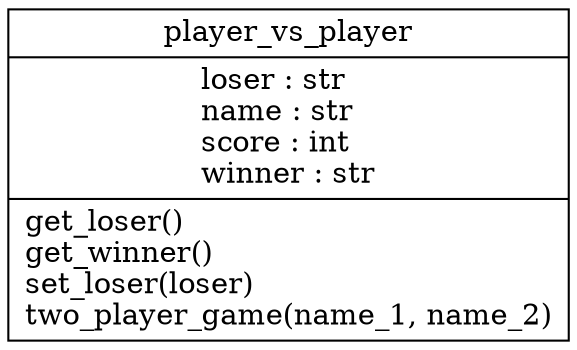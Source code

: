 digraph "classes" {
rankdir=BT
charset="utf-8"
"Pig_Game.player_vs_player.player_vs_player" [color="black", fontcolor="black", label=<{player_vs_player|loser : str<br ALIGN="LEFT"/>name : str<br ALIGN="LEFT"/>score : int<br ALIGN="LEFT"/>winner : str<br ALIGN="LEFT"/>|get_loser()<br ALIGN="LEFT"/>get_winner()<br ALIGN="LEFT"/>set_loser(loser)<br ALIGN="LEFT"/>two_player_game(name_1, name_2)<br ALIGN="LEFT"/>}>, shape="record", style="solid"];
}
